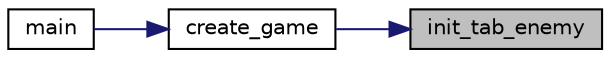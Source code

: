 digraph "init_tab_enemy"
{
 // LATEX_PDF_SIZE
  edge [fontname="Helvetica",fontsize="10",labelfontname="Helvetica",labelfontsize="10"];
  node [fontname="Helvetica",fontsize="10",shape=record];
  rankdir="RL";
  Node1 [label="init_tab_enemy",height=0.2,width=0.4,color="black", fillcolor="grey75", style="filled", fontcolor="black",tooltip="Function who init all the enemies of the game."];
  Node1 -> Node2 [dir="back",color="midnightblue",fontsize="10",style="solid",fontname="Helvetica"];
  Node2 [label="create_game",height=0.2,width=0.4,color="black", fillcolor="white", style="filled",URL="$game_8h.html#aabb10419dbd089ed1f572a817bea10ee",tooltip="Initialise the structure of the game who contains all the structure of the game."];
  Node2 -> Node3 [dir="back",color="midnightblue",fontsize="10",style="solid",fontname="Helvetica"];
  Node3 [label="main",height=0.2,width=0.4,color="black", fillcolor="white", style="filled",URL="$main_8c.html#abf9e6b7e6f15df4b525a2e7705ba3089",tooltip="Main function of the project contain the game loop."];
}
